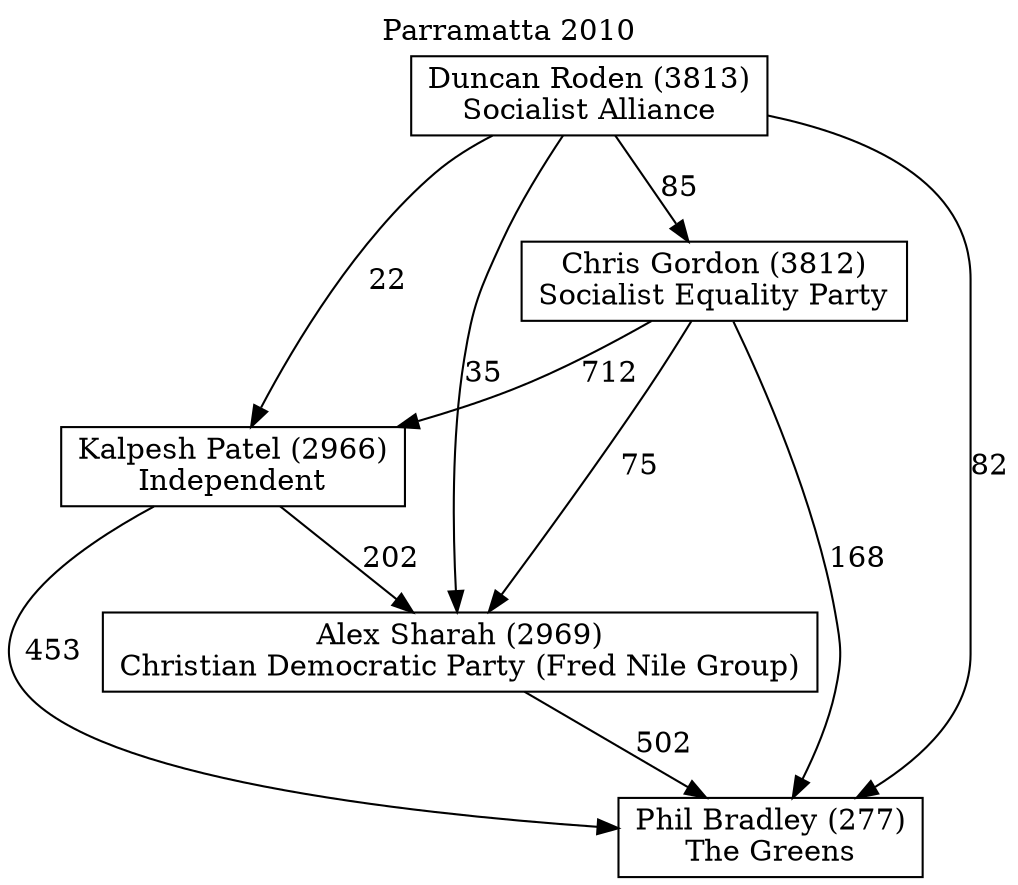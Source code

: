 // House preference flow
digraph "Phil Bradley (277)_Parramatta_2010" {
	graph [label="Parramatta 2010" labelloc=t mclimit=10]
	node [shape=box]
	"Alex Sharah (2969)" [label="Alex Sharah (2969)
Christian Democratic Party (Fred Nile Group)"]
	"Chris Gordon (3812)" [label="Chris Gordon (3812)
Socialist Equality Party"]
	"Duncan Roden (3813)" [label="Duncan Roden (3813)
Socialist Alliance"]
	"Kalpesh Patel (2966)" [label="Kalpesh Patel (2966)
Independent"]
	"Phil Bradley (277)" [label="Phil Bradley (277)
The Greens"]
	"Alex Sharah (2969)" -> "Phil Bradley (277)" [label=502]
	"Chris Gordon (3812)" -> "Alex Sharah (2969)" [label=75]
	"Chris Gordon (3812)" -> "Kalpesh Patel (2966)" [label=712]
	"Chris Gordon (3812)" -> "Phil Bradley (277)" [label=168]
	"Duncan Roden (3813)" -> "Alex Sharah (2969)" [label=35]
	"Duncan Roden (3813)" -> "Chris Gordon (3812)" [label=85]
	"Duncan Roden (3813)" -> "Kalpesh Patel (2966)" [label=22]
	"Duncan Roden (3813)" -> "Phil Bradley (277)" [label=82]
	"Kalpesh Patel (2966)" -> "Alex Sharah (2969)" [label=202]
	"Kalpesh Patel (2966)" -> "Phil Bradley (277)" [label=453]
}
